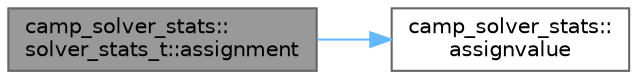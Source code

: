digraph "camp_solver_stats::solver_stats_t::assignment"
{
 // LATEX_PDF_SIZE
  bgcolor="transparent";
  edge [fontname=Helvetica,fontsize=10,labelfontname=Helvetica,labelfontsize=10];
  node [fontname=Helvetica,fontsize=10,shape=box,height=0.2,width=0.4];
  rankdir="LR";
  Node1 [label="camp_solver_stats::\lsolver_stats_t::assignment",height=0.2,width=0.4,color="gray40", fillcolor="grey60", style="filled", fontcolor="black",tooltip=" "];
  Node1 -> Node2 [color="steelblue1",style="solid"];
  Node2 [label="camp_solver_stats::\lassignvalue",height=0.2,width=0.4,color="grey40", fillcolor="white", style="filled",URL="$namespacecamp__solver__stats.html#ab8914e3d99ac5b3030da01c9ad47133a",tooltip="Assign a value to all members of solver stats."];
}
